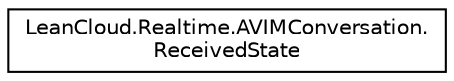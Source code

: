 digraph "Graphical Class Hierarchy"
{
  edge [fontname="Helvetica",fontsize="10",labelfontname="Helvetica",labelfontsize="10"];
  node [fontname="Helvetica",fontsize="10",shape=record];
  rankdir="LR";
  Node1 [label="LeanCloud.Realtime.AVIMConversation.\lReceivedState",height=0.2,width=0.4,color="black", fillcolor="white", style="filled",URL="$classLeanCloud_1_1Realtime_1_1AVIMConversation_1_1ReceivedState.html"];
}
